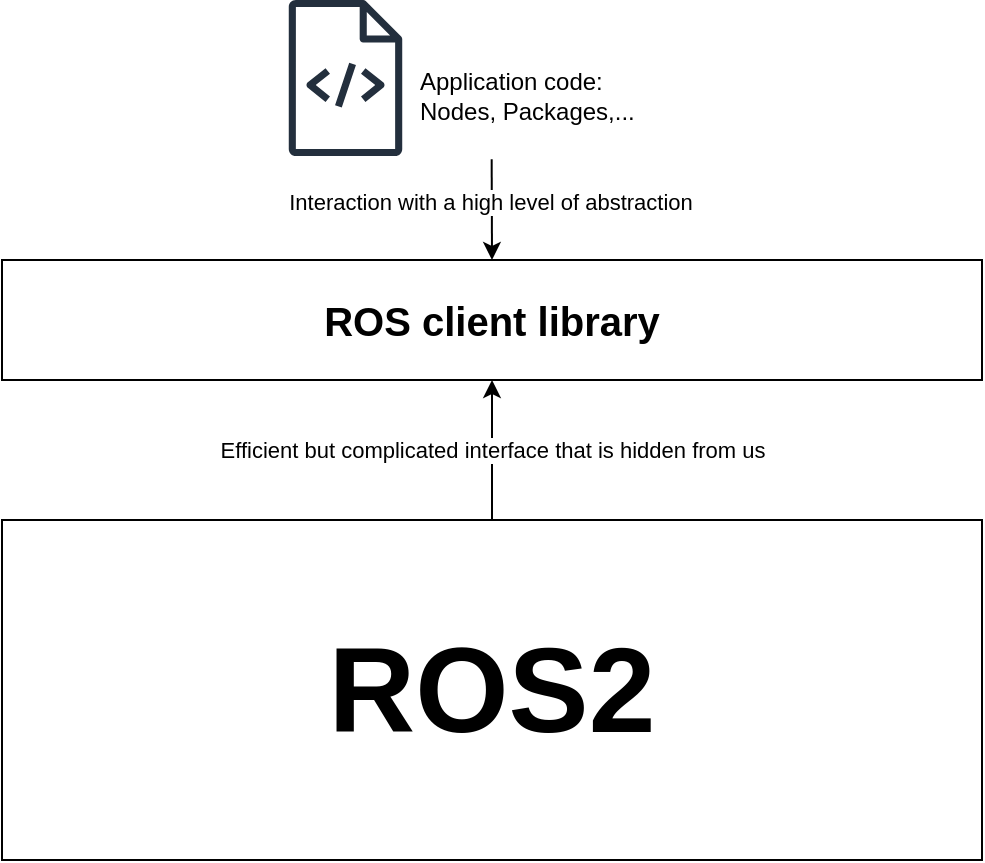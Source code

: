 <mxfile version="28.1.2">
  <diagram name="Page-1" id="YH6CoolbgTtlgTintEW7">
    <mxGraphModel dx="1188" dy="729" grid="1" gridSize="10" guides="1" tooltips="1" connect="1" arrows="1" fold="1" page="1" pageScale="1" pageWidth="3200" pageHeight="1400" math="0" shadow="0">
      <root>
        <mxCell id="0" />
        <mxCell id="1" parent="0" />
        <mxCell id="FKWvUCUKL_jMdwj0c6j4-5" style="edgeStyle=orthogonalEdgeStyle;rounded=0;orthogonalLoop=1;jettySize=auto;html=1;entryX=0.5;entryY=1;entryDx=0;entryDy=0;" edge="1" parent="1" source="FKWvUCUKL_jMdwj0c6j4-1" target="FKWvUCUKL_jMdwj0c6j4-2">
          <mxGeometry relative="1" as="geometry" />
        </mxCell>
        <mxCell id="FKWvUCUKL_jMdwj0c6j4-6" value="Efficient but complicated interface that is hidden from us" style="edgeLabel;html=1;align=center;verticalAlign=middle;resizable=0;points=[];" vertex="1" connectable="0" parent="FKWvUCUKL_jMdwj0c6j4-5">
          <mxGeometry x="-0.006" relative="1" as="geometry">
            <mxPoint as="offset" />
          </mxGeometry>
        </mxCell>
        <mxCell id="FKWvUCUKL_jMdwj0c6j4-1" value="&lt;font style=&quot;font-size: 60px;&quot;&gt;&lt;b&gt;ROS2&lt;/b&gt;&lt;/font&gt;" style="rounded=0;whiteSpace=wrap;html=1;" vertex="1" parent="1">
          <mxGeometry x="440" y="370" width="490" height="170" as="geometry" />
        </mxCell>
        <mxCell id="FKWvUCUKL_jMdwj0c6j4-2" value="&lt;b&gt;&lt;font style=&quot;font-size: 20px;&quot;&gt;ROS client library&lt;/font&gt;&lt;/b&gt;" style="rounded=0;whiteSpace=wrap;html=1;" vertex="1" parent="1">
          <mxGeometry x="440" y="240" width="490" height="60" as="geometry" />
        </mxCell>
        <mxCell id="FKWvUCUKL_jMdwj0c6j4-8" value="" style="sketch=0;outlineConnect=0;fontColor=#232F3E;gradientColor=none;fillColor=#232F3D;strokeColor=none;dashed=0;verticalLabelPosition=bottom;verticalAlign=top;align=center;html=1;fontSize=12;fontStyle=0;aspect=fixed;pointerEvents=1;shape=mxgraph.aws4.source_code;" vertex="1" parent="1">
          <mxGeometry x="583.25" y="110" width="57" height="78" as="geometry" />
        </mxCell>
        <mxCell id="FKWvUCUKL_jMdwj0c6j4-9" value="Application code:&lt;div&gt;Nodes, Packages,...&lt;/div&gt;" style="text;html=1;align=left;verticalAlign=middle;whiteSpace=wrap;rounded=0;" vertex="1" parent="1">
          <mxGeometry x="646.75" y="128" width="140" height="60" as="geometry" />
        </mxCell>
        <mxCell id="FKWvUCUKL_jMdwj0c6j4-10" value="" style="endArrow=classic;html=1;rounded=0;exitX=0.272;exitY=1.027;exitDx=0;exitDy=0;exitPerimeter=0;entryX=0.5;entryY=0;entryDx=0;entryDy=0;" edge="1" parent="1" source="FKWvUCUKL_jMdwj0c6j4-9" target="FKWvUCUKL_jMdwj0c6j4-2">
          <mxGeometry width="50" height="50" relative="1" as="geometry">
            <mxPoint x="670" y="250" as="sourcePoint" />
            <mxPoint x="720" y="200" as="targetPoint" />
          </mxGeometry>
        </mxCell>
        <mxCell id="FKWvUCUKL_jMdwj0c6j4-11" value="Interaction with a high level of abstraction" style="edgeLabel;html=1;align=center;verticalAlign=middle;resizable=0;points=[];" vertex="1" connectable="0" parent="FKWvUCUKL_jMdwj0c6j4-10">
          <mxGeometry x="-0.143" y="-1" relative="1" as="geometry">
            <mxPoint as="offset" />
          </mxGeometry>
        </mxCell>
      </root>
    </mxGraphModel>
  </diagram>
</mxfile>
